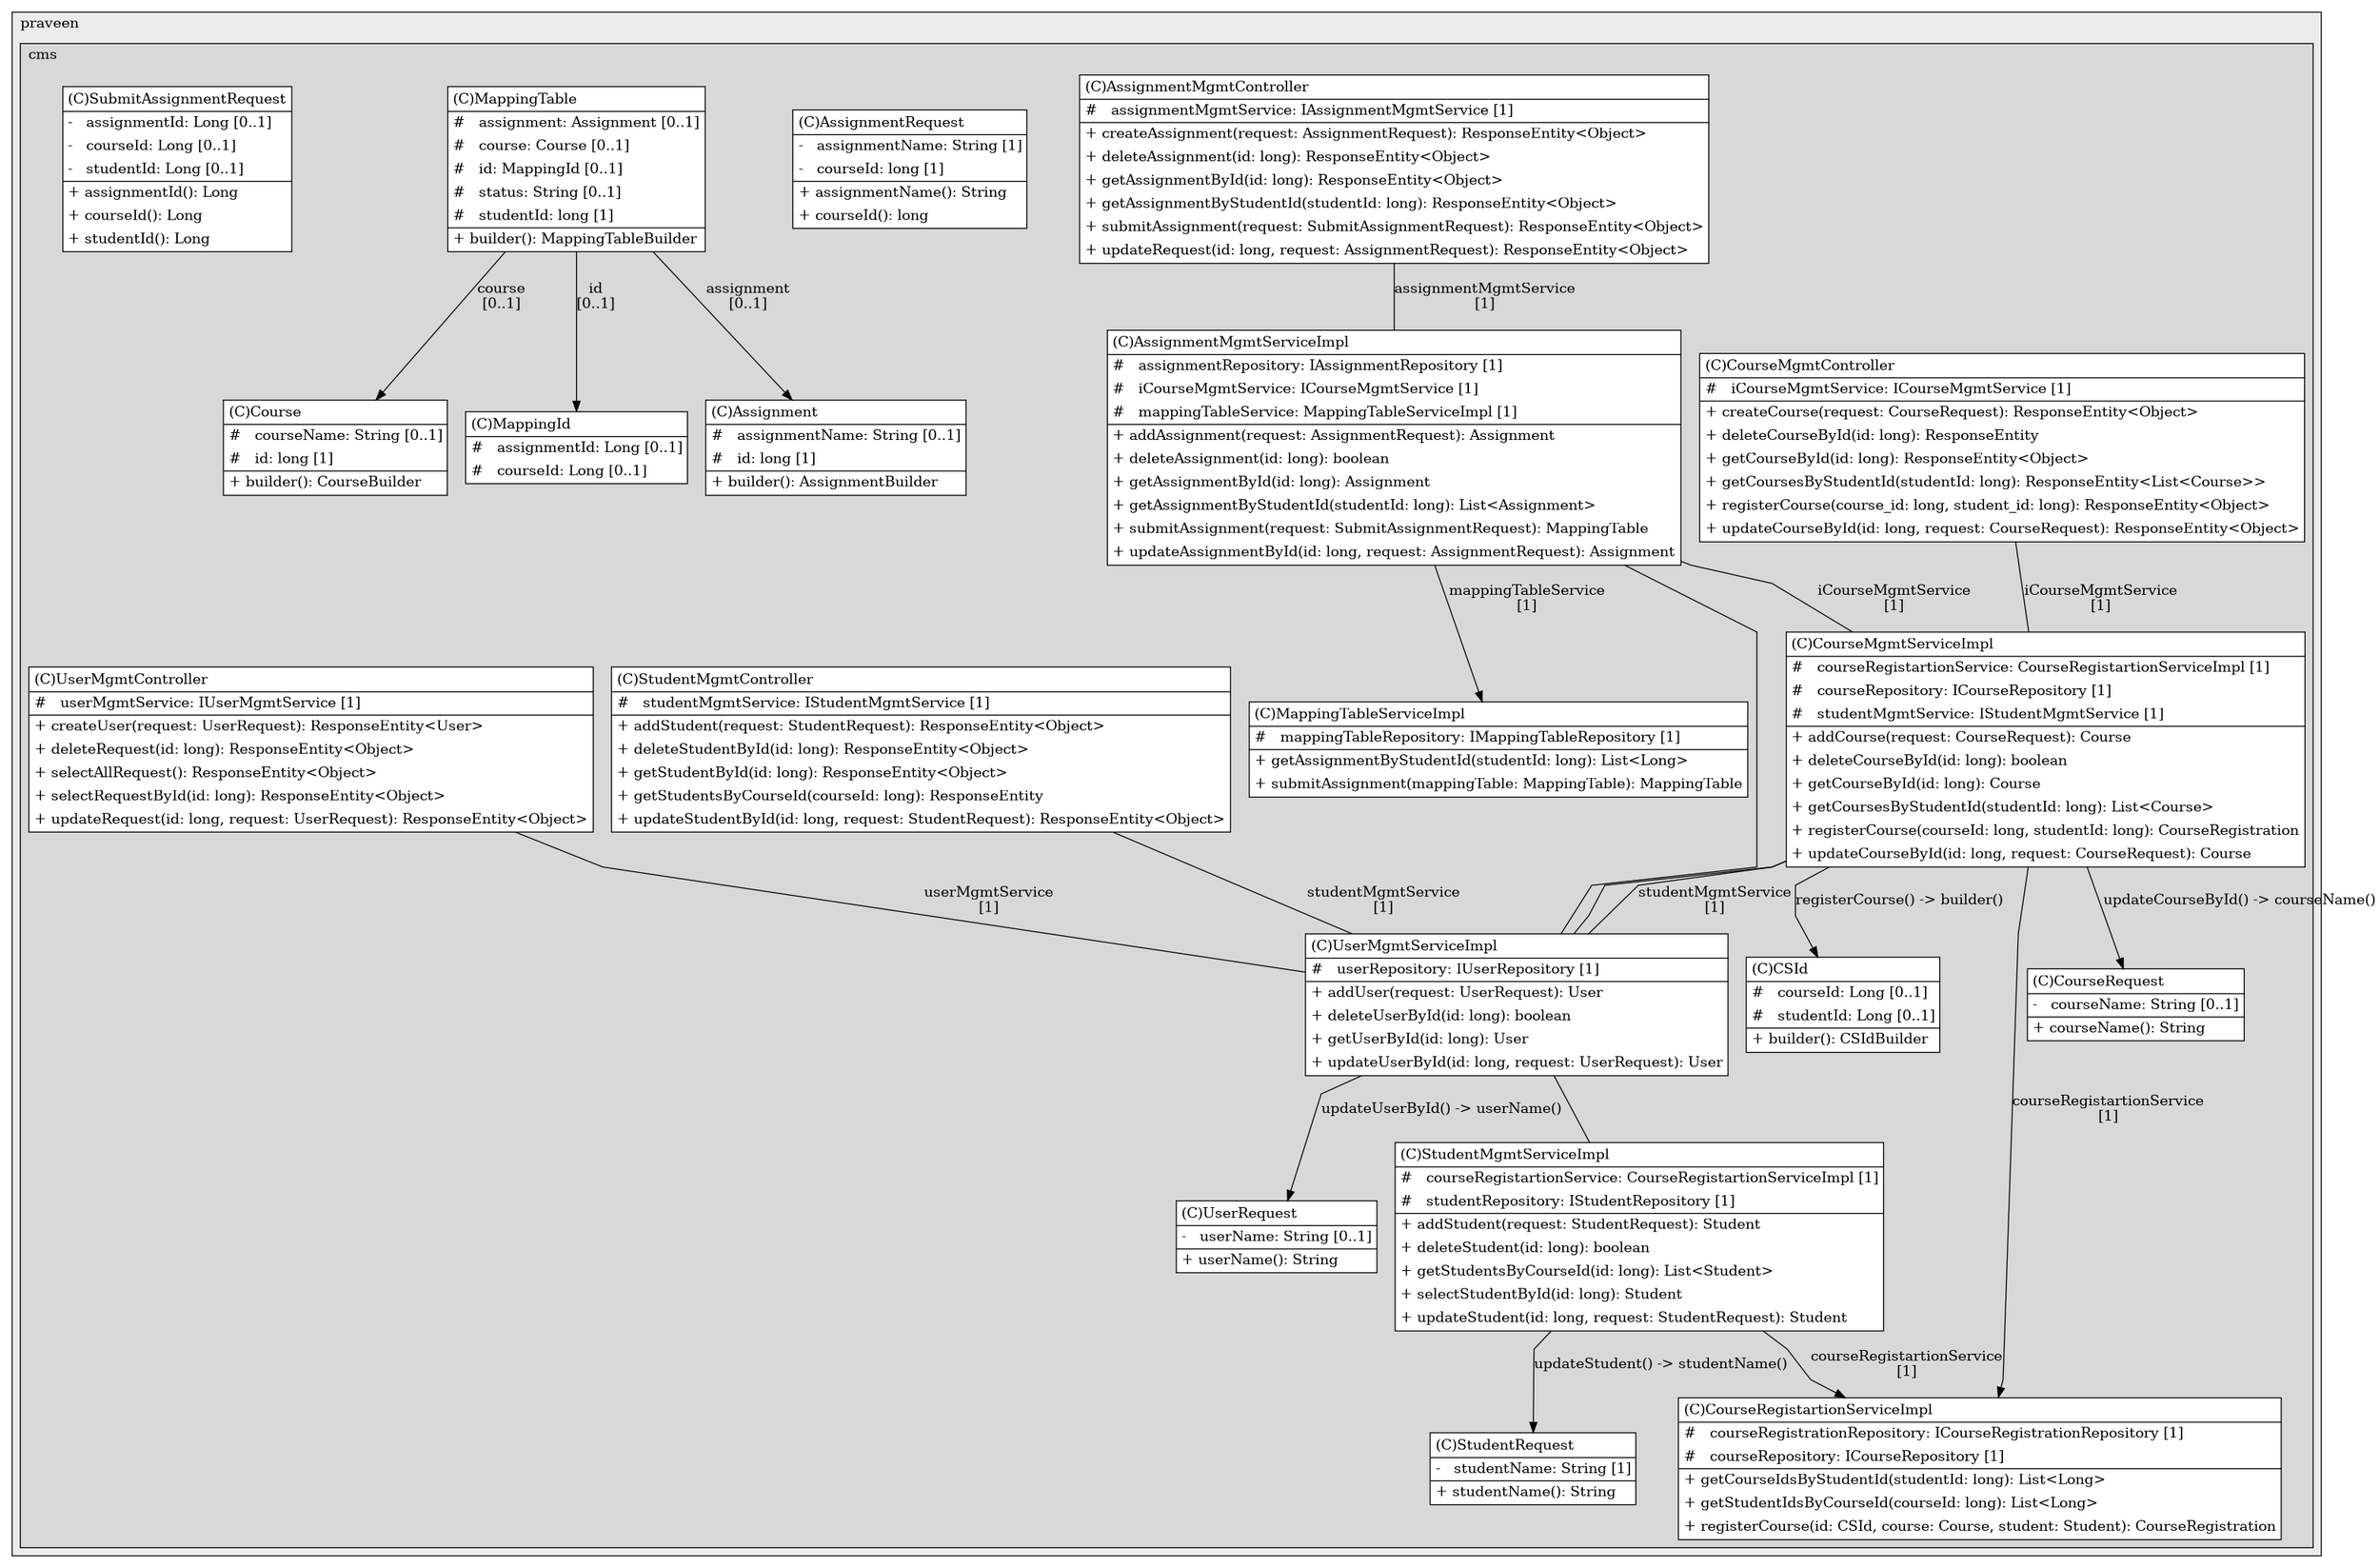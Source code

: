 @startuml

/' diagram meta data start
config=StructureConfiguration;
{
  "projectClassification": {
    "searchMode": "OpenProject", // OpenProject, AllProjects
    "includedProjects": "",
    "pathEndKeywords": "*.impl",
    "isClientPath": "",
    "isClientName": "",
    "isTestPath": "",
    "isTestName": "",
    "isMappingPath": "",
    "isMappingName": "",
    "isDataAccessPath": "",
    "isDataAccessName": "",
    "isDataStructurePath": "",
    "isDataStructureName": "",
    "isInterfaceStructuresPath": "",
    "isInterfaceStructuresName": "",
    "isEntryPointPath": "",
    "isEntryPointName": "",
    "treatFinalFieldsAsMandatory": false
  },
  "graphRestriction": {
    "classPackageExcludeFilter": "",
    "classPackageIncludeFilter": "",
    "classNameExcludeFilter": "",
    "classNameIncludeFilter": "",
    "methodNameExcludeFilter": "",
    "methodNameIncludeFilter": "",
    "removeByInheritance": "", // inheritance/annotation based filtering is done in a second step
    "removeByAnnotation": "",
    "removeByClassPackage": "", // cleanup the graph after inheritance/annotation based filtering is done
    "removeByClassName": "",
    "cutMappings": false,
    "cutEnum": true,
    "cutTests": true,
    "cutClient": true,
    "cutDataAccess": false,
    "cutInterfaceStructures": false,
    "cutDataStructures": false,
    "cutGetterAndSetter": true,
    "cutConstructors": true
  },
  "graphTraversal": {
    "forwardDepth": 6,
    "backwardDepth": 6,
    "classPackageExcludeFilter": "",
    "classPackageIncludeFilter": "",
    "classNameExcludeFilter": "",
    "classNameIncludeFilter": "",
    "methodNameExcludeFilter": "",
    "methodNameIncludeFilter": "",
    "hideMappings": false,
    "hideDataStructures": false,
    "hidePrivateMethods": true,
    "hideInterfaceCalls": true, // indirection: implementation -> interface (is hidden) -> implementation
    "onlyShowApplicationEntryPoints": false, // root node is included
    "useMethodCallsForStructureDiagram": "ForwardOnly" // ForwardOnly, BothDirections, No
  },
  "details": {
    "aggregation": "GroupByClass", // ByClass, GroupByClass, None
    "showClassGenericTypes": true,
    "showMethods": true,
    "showMethodParameterNames": true,
    "showMethodParameterTypes": true,
    "showMethodReturnType": true,
    "showPackageLevels": 2,
    "showDetailedClassStructure": true
  },
  "rootClass": "s.praveen.cms.service.impl.UserMgmtServiceImpl",
  "extensionCallbackMethod": "" // qualified.class.name#methodName - signature: public static String method(String)
}
diagram meta data end '/



digraph g {
    rankdir="TB"
    splines=polyline
    

'nodes 
subgraph cluster_321882441 { 
   	label=praveen
	labeljust=l
	fillcolor="#ececec"
	style=filled
   
   subgraph cluster_1915834990 { 
   	label=cms
	labeljust=l
	fillcolor="#d8d8d8"
	style=filled
   
   Assignment1994342141[
	label=<<TABLE BORDER="1" CELLBORDER="0" CELLPADDING="4" CELLSPACING="0">
<TR><TD ALIGN="LEFT" >(C)Assignment</TD></TR>
<HR/>
<TR><TD ALIGN="LEFT" >#   assignmentName: String [0..1]</TD></TR>
<TR><TD ALIGN="LEFT" >#   id: long [1]</TD></TR>
<HR/>
<TR><TD ALIGN="LEFT" >+ builder(): AssignmentBuilder</TD></TR>
</TABLE>>
	style=filled
	margin=0
	shape=plaintext
	fillcolor="#FFFFFF"
];

AssignmentMgmtController1177992531[
	label=<<TABLE BORDER="1" CELLBORDER="0" CELLPADDING="4" CELLSPACING="0">
<TR><TD ALIGN="LEFT" >(C)AssignmentMgmtController</TD></TR>
<HR/>
<TR><TD ALIGN="LEFT" >#   assignmentMgmtService: IAssignmentMgmtService [1]</TD></TR>
<HR/>
<TR><TD ALIGN="LEFT" >+ createAssignment(request: AssignmentRequest): ResponseEntity&lt;Object&gt;</TD></TR>
<TR><TD ALIGN="LEFT" >+ deleteAssignment(id: long): ResponseEntity&lt;Object&gt;</TD></TR>
<TR><TD ALIGN="LEFT" >+ getAssignmentById(id: long): ResponseEntity&lt;Object&gt;</TD></TR>
<TR><TD ALIGN="LEFT" >+ getAssignmentByStudentId(studentId: long): ResponseEntity&lt;Object&gt;</TD></TR>
<TR><TD ALIGN="LEFT" >+ submitAssignment(request: SubmitAssignmentRequest): ResponseEntity&lt;Object&gt;</TD></TR>
<TR><TD ALIGN="LEFT" >+ updateRequest(id: long, request: AssignmentRequest): ResponseEntity&lt;Object&gt;</TD></TR>
</TABLE>>
	style=filled
	margin=0
	shape=plaintext
	fillcolor="#FFFFFF"
];

AssignmentMgmtServiceImpl105350576[
	label=<<TABLE BORDER="1" CELLBORDER="0" CELLPADDING="4" CELLSPACING="0">
<TR><TD ALIGN="LEFT" >(C)AssignmentMgmtServiceImpl</TD></TR>
<HR/>
<TR><TD ALIGN="LEFT" >#   assignmentRepository: IAssignmentRepository [1]</TD></TR>
<TR><TD ALIGN="LEFT" >#   iCourseMgmtService: ICourseMgmtService [1]</TD></TR>
<TR><TD ALIGN="LEFT" >#   mappingTableService: MappingTableServiceImpl [1]</TD></TR>
<HR/>
<TR><TD ALIGN="LEFT" >+ addAssignment(request: AssignmentRequest): Assignment</TD></TR>
<TR><TD ALIGN="LEFT" >+ deleteAssignment(id: long): boolean</TD></TR>
<TR><TD ALIGN="LEFT" >+ getAssignmentById(id: long): Assignment</TD></TR>
<TR><TD ALIGN="LEFT" >+ getAssignmentByStudentId(studentId: long): List&lt;Assignment&gt;</TD></TR>
<TR><TD ALIGN="LEFT" >+ submitAssignment(request: SubmitAssignmentRequest): MappingTable</TD></TR>
<TR><TD ALIGN="LEFT" >+ updateAssignmentById(id: long, request: AssignmentRequest): Assignment</TD></TR>
</TABLE>>
	style=filled
	margin=0
	shape=plaintext
	fillcolor="#FFFFFF"
];

AssignmentRequest1044045465[
	label=<<TABLE BORDER="1" CELLBORDER="0" CELLPADDING="4" CELLSPACING="0">
<TR><TD ALIGN="LEFT" >(C)AssignmentRequest</TD></TR>
<HR/>
<TR><TD ALIGN="LEFT" >-   assignmentName: String [1]</TD></TR>
<TR><TD ALIGN="LEFT" >-   courseId: long [1]</TD></TR>
<HR/>
<TR><TD ALIGN="LEFT" >+ assignmentName(): String</TD></TR>
<TR><TD ALIGN="LEFT" >+ courseId(): long</TD></TR>
</TABLE>>
	style=filled
	margin=0
	shape=plaintext
	fillcolor="#FFFFFF"
];

CSId1994342141[
	label=<<TABLE BORDER="1" CELLBORDER="0" CELLPADDING="4" CELLSPACING="0">
<TR><TD ALIGN="LEFT" >(C)CSId</TD></TR>
<HR/>
<TR><TD ALIGN="LEFT" >#   courseId: Long [0..1]</TD></TR>
<TR><TD ALIGN="LEFT" >#   studentId: Long [0..1]</TD></TR>
<HR/>
<TR><TD ALIGN="LEFT" >+ builder(): CSIdBuilder</TD></TR>
</TABLE>>
	style=filled
	margin=0
	shape=plaintext
	fillcolor="#FFFFFF"
];

Course1994342141[
	label=<<TABLE BORDER="1" CELLBORDER="0" CELLPADDING="4" CELLSPACING="0">
<TR><TD ALIGN="LEFT" >(C)Course</TD></TR>
<HR/>
<TR><TD ALIGN="LEFT" >#   courseName: String [0..1]</TD></TR>
<TR><TD ALIGN="LEFT" >#   id: long [1]</TD></TR>
<HR/>
<TR><TD ALIGN="LEFT" >+ builder(): CourseBuilder</TD></TR>
</TABLE>>
	style=filled
	margin=0
	shape=plaintext
	fillcolor="#FFFFFF"
];

CourseMgmtController1177992531[
	label=<<TABLE BORDER="1" CELLBORDER="0" CELLPADDING="4" CELLSPACING="0">
<TR><TD ALIGN="LEFT" >(C)CourseMgmtController</TD></TR>
<HR/>
<TR><TD ALIGN="LEFT" >#   iCourseMgmtService: ICourseMgmtService [1]</TD></TR>
<HR/>
<TR><TD ALIGN="LEFT" >+ createCourse(request: CourseRequest): ResponseEntity&lt;Object&gt;</TD></TR>
<TR><TD ALIGN="LEFT" >+ deleteCourseById(id: long): ResponseEntity</TD></TR>
<TR><TD ALIGN="LEFT" >+ getCourseById(id: long): ResponseEntity&lt;Object&gt;</TD></TR>
<TR><TD ALIGN="LEFT" >+ getCoursesByStudentId(studentId: long): ResponseEntity&lt;List&lt;Course&gt;&gt;</TD></TR>
<TR><TD ALIGN="LEFT" >+ registerCourse(course_id: long, student_id: long): ResponseEntity&lt;Object&gt;</TD></TR>
<TR><TD ALIGN="LEFT" >+ updateCourseById(id: long, request: CourseRequest): ResponseEntity&lt;Object&gt;</TD></TR>
</TABLE>>
	style=filled
	margin=0
	shape=plaintext
	fillcolor="#FFFFFF"
];

CourseMgmtServiceImpl105350576[
	label=<<TABLE BORDER="1" CELLBORDER="0" CELLPADDING="4" CELLSPACING="0">
<TR><TD ALIGN="LEFT" >(C)CourseMgmtServiceImpl</TD></TR>
<HR/>
<TR><TD ALIGN="LEFT" >#   courseRegistartionService: CourseRegistartionServiceImpl [1]</TD></TR>
<TR><TD ALIGN="LEFT" >#   courseRepository: ICourseRepository [1]</TD></TR>
<TR><TD ALIGN="LEFT" >#   studentMgmtService: IStudentMgmtService [1]</TD></TR>
<HR/>
<TR><TD ALIGN="LEFT" >+ addCourse(request: CourseRequest): Course</TD></TR>
<TR><TD ALIGN="LEFT" >+ deleteCourseById(id: long): boolean</TD></TR>
<TR><TD ALIGN="LEFT" >+ getCourseById(id: long): Course</TD></TR>
<TR><TD ALIGN="LEFT" >+ getCoursesByStudentId(studentId: long): List&lt;Course&gt;</TD></TR>
<TR><TD ALIGN="LEFT" >+ registerCourse(courseId: long, studentId: long): CourseRegistration</TD></TR>
<TR><TD ALIGN="LEFT" >+ updateCourseById(id: long, request: CourseRequest): Course</TD></TR>
</TABLE>>
	style=filled
	margin=0
	shape=plaintext
	fillcolor="#FFFFFF"
];

CourseRegistartionServiceImpl105350576[
	label=<<TABLE BORDER="1" CELLBORDER="0" CELLPADDING="4" CELLSPACING="0">
<TR><TD ALIGN="LEFT" >(C)CourseRegistartionServiceImpl</TD></TR>
<HR/>
<TR><TD ALIGN="LEFT" >#   courseRegistrationRepository: ICourseRegistrationRepository [1]</TD></TR>
<TR><TD ALIGN="LEFT" >#   courseRepository: ICourseRepository [1]</TD></TR>
<HR/>
<TR><TD ALIGN="LEFT" >+ getCourseIdsByStudentId(studentId: long): List&lt;Long&gt;</TD></TR>
<TR><TD ALIGN="LEFT" >+ getStudentIdsByCourseId(courseId: long): List&lt;Long&gt;</TD></TR>
<TR><TD ALIGN="LEFT" >+ registerCourse(id: CSId, course: Course, student: Student): CourseRegistration</TD></TR>
</TABLE>>
	style=filled
	margin=0
	shape=plaintext
	fillcolor="#FFFFFF"
];

CourseRequest1044045465[
	label=<<TABLE BORDER="1" CELLBORDER="0" CELLPADDING="4" CELLSPACING="0">
<TR><TD ALIGN="LEFT" >(C)CourseRequest</TD></TR>
<HR/>
<TR><TD ALIGN="LEFT" >-   courseName: String [0..1]</TD></TR>
<HR/>
<TR><TD ALIGN="LEFT" >+ courseName(): String</TD></TR>
</TABLE>>
	style=filled
	margin=0
	shape=plaintext
	fillcolor="#FFFFFF"
];

MappingId1994342141[
	label=<<TABLE BORDER="1" CELLBORDER="0" CELLPADDING="4" CELLSPACING="0">
<TR><TD ALIGN="LEFT" >(C)MappingId</TD></TR>
<HR/>
<TR><TD ALIGN="LEFT" >#   assignmentId: Long [0..1]</TD></TR>
<TR><TD ALIGN="LEFT" >#   courseId: Long [0..1]</TD></TR>
</TABLE>>
	style=filled
	margin=0
	shape=plaintext
	fillcolor="#FFFFFF"
];

MappingTable1994342141[
	label=<<TABLE BORDER="1" CELLBORDER="0" CELLPADDING="4" CELLSPACING="0">
<TR><TD ALIGN="LEFT" >(C)MappingTable</TD></TR>
<HR/>
<TR><TD ALIGN="LEFT" >#   assignment: Assignment [0..1]</TD></TR>
<TR><TD ALIGN="LEFT" >#   course: Course [0..1]</TD></TR>
<TR><TD ALIGN="LEFT" >#   id: MappingId [0..1]</TD></TR>
<TR><TD ALIGN="LEFT" >#   status: String [0..1]</TD></TR>
<TR><TD ALIGN="LEFT" >#   studentId: long [1]</TD></TR>
<HR/>
<TR><TD ALIGN="LEFT" >+ builder(): MappingTableBuilder</TD></TR>
</TABLE>>
	style=filled
	margin=0
	shape=plaintext
	fillcolor="#FFFFFF"
];

MappingTableServiceImpl105350576[
	label=<<TABLE BORDER="1" CELLBORDER="0" CELLPADDING="4" CELLSPACING="0">
<TR><TD ALIGN="LEFT" >(C)MappingTableServiceImpl</TD></TR>
<HR/>
<TR><TD ALIGN="LEFT" >#   mappingTableRepository: IMappingTableRepository [1]</TD></TR>
<HR/>
<TR><TD ALIGN="LEFT" >+ getAssignmentByStudentId(studentId: long): List&lt;Long&gt;</TD></TR>
<TR><TD ALIGN="LEFT" >+ submitAssignment(mappingTable: MappingTable): MappingTable</TD></TR>
</TABLE>>
	style=filled
	margin=0
	shape=plaintext
	fillcolor="#FFFFFF"
];

StudentMgmtController1177992531[
	label=<<TABLE BORDER="1" CELLBORDER="0" CELLPADDING="4" CELLSPACING="0">
<TR><TD ALIGN="LEFT" >(C)StudentMgmtController</TD></TR>
<HR/>
<TR><TD ALIGN="LEFT" >#   studentMgmtService: IStudentMgmtService [1]</TD></TR>
<HR/>
<TR><TD ALIGN="LEFT" >+ addStudent(request: StudentRequest): ResponseEntity&lt;Object&gt;</TD></TR>
<TR><TD ALIGN="LEFT" >+ deleteStudentById(id: long): ResponseEntity&lt;Object&gt;</TD></TR>
<TR><TD ALIGN="LEFT" >+ getStudentById(id: long): ResponseEntity&lt;Object&gt;</TD></TR>
<TR><TD ALIGN="LEFT" >+ getStudentsByCourseId(courseId: long): ResponseEntity</TD></TR>
<TR><TD ALIGN="LEFT" >+ updateStudentById(id: long, request: StudentRequest): ResponseEntity&lt;Object&gt;</TD></TR>
</TABLE>>
	style=filled
	margin=0
	shape=plaintext
	fillcolor="#FFFFFF"
];

StudentMgmtServiceImpl105350576[
	label=<<TABLE BORDER="1" CELLBORDER="0" CELLPADDING="4" CELLSPACING="0">
<TR><TD ALIGN="LEFT" >(C)StudentMgmtServiceImpl</TD></TR>
<HR/>
<TR><TD ALIGN="LEFT" >#   courseRegistartionService: CourseRegistartionServiceImpl [1]</TD></TR>
<TR><TD ALIGN="LEFT" >#   studentRepository: IStudentRepository [1]</TD></TR>
<HR/>
<TR><TD ALIGN="LEFT" >+ addStudent(request: StudentRequest): Student</TD></TR>
<TR><TD ALIGN="LEFT" >+ deleteStudent(id: long): boolean</TD></TR>
<TR><TD ALIGN="LEFT" >+ getStudentsByCourseId(id: long): List&lt;Student&gt;</TD></TR>
<TR><TD ALIGN="LEFT" >+ selectStudentById(id: long): Student</TD></TR>
<TR><TD ALIGN="LEFT" >+ updateStudent(id: long, request: StudentRequest): Student</TD></TR>
</TABLE>>
	style=filled
	margin=0
	shape=plaintext
	fillcolor="#FFFFFF"
];

StudentRequest1044045465[
	label=<<TABLE BORDER="1" CELLBORDER="0" CELLPADDING="4" CELLSPACING="0">
<TR><TD ALIGN="LEFT" >(C)StudentRequest</TD></TR>
<HR/>
<TR><TD ALIGN="LEFT" >-   studentName: String [1]</TD></TR>
<HR/>
<TR><TD ALIGN="LEFT" >+ studentName(): String</TD></TR>
</TABLE>>
	style=filled
	margin=0
	shape=plaintext
	fillcolor="#FFFFFF"
];

SubmitAssignmentRequest1044045465[
	label=<<TABLE BORDER="1" CELLBORDER="0" CELLPADDING="4" CELLSPACING="0">
<TR><TD ALIGN="LEFT" >(C)SubmitAssignmentRequest</TD></TR>
<HR/>
<TR><TD ALIGN="LEFT" >-   assignmentId: Long [0..1]</TD></TR>
<TR><TD ALIGN="LEFT" >-   courseId: Long [0..1]</TD></TR>
<TR><TD ALIGN="LEFT" >-   studentId: Long [0..1]</TD></TR>
<HR/>
<TR><TD ALIGN="LEFT" >+ assignmentId(): Long</TD></TR>
<TR><TD ALIGN="LEFT" >+ courseId(): Long</TD></TR>
<TR><TD ALIGN="LEFT" >+ studentId(): Long</TD></TR>
</TABLE>>
	style=filled
	margin=0
	shape=plaintext
	fillcolor="#FFFFFF"
];

UserMgmtController1177992531[
	label=<<TABLE BORDER="1" CELLBORDER="0" CELLPADDING="4" CELLSPACING="0">
<TR><TD ALIGN="LEFT" >(C)UserMgmtController</TD></TR>
<HR/>
<TR><TD ALIGN="LEFT" >#   userMgmtService: IUserMgmtService [1]</TD></TR>
<HR/>
<TR><TD ALIGN="LEFT" >+ createUser(request: UserRequest): ResponseEntity&lt;User&gt;</TD></TR>
<TR><TD ALIGN="LEFT" >+ deleteRequest(id: long): ResponseEntity&lt;Object&gt;</TD></TR>
<TR><TD ALIGN="LEFT" >+ selectAllRequest(): ResponseEntity&lt;Object&gt;</TD></TR>
<TR><TD ALIGN="LEFT" >+ selectRequestById(id: long): ResponseEntity&lt;Object&gt;</TD></TR>
<TR><TD ALIGN="LEFT" >+ updateRequest(id: long, request: UserRequest): ResponseEntity&lt;Object&gt;</TD></TR>
</TABLE>>
	style=filled
	margin=0
	shape=plaintext
	fillcolor="#FFFFFF"
];

UserMgmtServiceImpl105350576[
	label=<<TABLE BORDER="1" CELLBORDER="0" CELLPADDING="4" CELLSPACING="0">
<TR><TD ALIGN="LEFT" >(C)UserMgmtServiceImpl</TD></TR>
<HR/>
<TR><TD ALIGN="LEFT" >#   userRepository: IUserRepository [1]</TD></TR>
<HR/>
<TR><TD ALIGN="LEFT" >+ addUser(request: UserRequest): User</TD></TR>
<TR><TD ALIGN="LEFT" >+ deleteUserById(id: long): boolean</TD></TR>
<TR><TD ALIGN="LEFT" >+ getUserById(id: long): User</TD></TR>
<TR><TD ALIGN="LEFT" >+ updateUserById(id: long, request: UserRequest): User</TD></TR>
</TABLE>>
	style=filled
	margin=0
	shape=plaintext
	fillcolor="#FFFFFF"
];

UserRequest1044045465[
	label=<<TABLE BORDER="1" CELLBORDER="0" CELLPADDING="4" CELLSPACING="0">
<TR><TD ALIGN="LEFT" >(C)UserRequest</TD></TR>
<HR/>
<TR><TD ALIGN="LEFT" >-   userName: String [0..1]</TD></TR>
<HR/>
<TR><TD ALIGN="LEFT" >+ userName(): String</TD></TR>
</TABLE>>
	style=filled
	margin=0
	shape=plaintext
	fillcolor="#FFFFFF"
];
} 
} 

'edges    
AssignmentMgmtController1177992531 -> AssignmentMgmtServiceImpl105350576[label="assignmentMgmtService
[1]", arrowhead=none];
AssignmentMgmtServiceImpl105350576 -> CourseMgmtServiceImpl105350576[label="iCourseMgmtService
[1]", arrowhead=none];
AssignmentMgmtServiceImpl105350576 -> MappingTableServiceImpl105350576[label="mappingTableService
[1]"];
CourseMgmtController1177992531 -> CourseMgmtServiceImpl105350576[label="iCourseMgmtService
[1]", arrowhead=none];
CourseMgmtServiceImpl105350576 -> CSId1994342141[label="registerCourse() -> builder()"];
CourseMgmtServiceImpl105350576 -> CourseRegistartionServiceImpl105350576[label="courseRegistartionService
[1]"];
CourseMgmtServiceImpl105350576 -> CourseRequest1044045465[label="updateCourseById() -> courseName()"];
CourseMgmtServiceImpl105350576 -> UserMgmtServiceImpl105350576[label="studentMgmtService
[1]", arrowhead=none];
MappingTable1994342141 -> Assignment1994342141[label="assignment
[0..1]"];
MappingTable1994342141 -> Course1994342141[label="course
[0..1]"];
MappingTable1994342141 -> MappingId1994342141[label="id
[0..1]"];
StudentMgmtController1177992531 -> UserMgmtServiceImpl105350576[label="studentMgmtService
[1]", arrowhead=none];
StudentMgmtServiceImpl105350576 -> CourseRegistartionServiceImpl105350576[label="courseRegistartionService
[1]"];
StudentMgmtServiceImpl105350576 -> StudentRequest1044045465[label="updateStudent() -> studentName()"];
UserMgmtController1177992531 -> UserMgmtServiceImpl105350576[label="userMgmtService
[1]", arrowhead=none];
UserMgmtServiceImpl105350576 -> AssignmentMgmtServiceImpl105350576[arrowhead=none];
UserMgmtServiceImpl105350576 -> CourseMgmtServiceImpl105350576[arrowhead=none];
UserMgmtServiceImpl105350576 -> StudentMgmtServiceImpl105350576[arrowhead=none];
UserMgmtServiceImpl105350576 -> UserRequest1044045465[label="updateUserById() -> userName()"];
    
}
@enduml